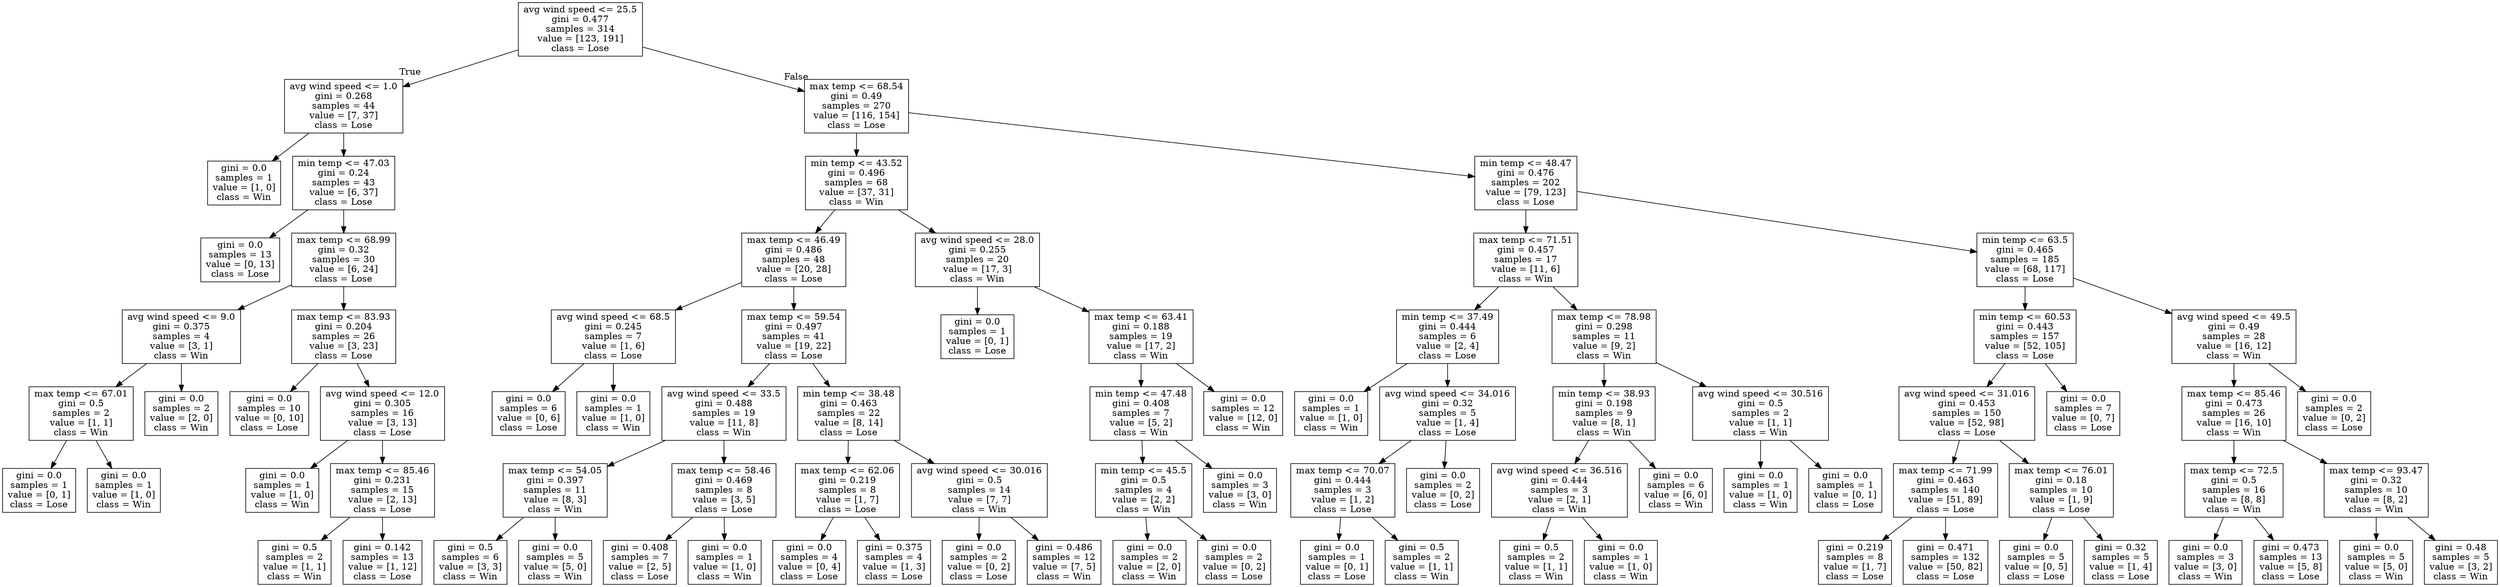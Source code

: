 digraph Tree {
node [shape=box] ;
0 [label="avg wind speed <= 25.5\ngini = 0.477\nsamples = 314\nvalue = [123, 191]\nclass = Lose"] ;
1 [label="avg wind speed <= 1.0\ngini = 0.268\nsamples = 44\nvalue = [7, 37]\nclass = Lose"] ;
0 -> 1 [labeldistance=2.5, labelangle=45, headlabel="True"] ;
2 [label="gini = 0.0\nsamples = 1\nvalue = [1, 0]\nclass = Win"] ;
1 -> 2 ;
3 [label="min temp <= 47.03\ngini = 0.24\nsamples = 43\nvalue = [6, 37]\nclass = Lose"] ;
1 -> 3 ;
4 [label="gini = 0.0\nsamples = 13\nvalue = [0, 13]\nclass = Lose"] ;
3 -> 4 ;
5 [label="max temp <= 68.99\ngini = 0.32\nsamples = 30\nvalue = [6, 24]\nclass = Lose"] ;
3 -> 5 ;
6 [label="avg wind speed <= 9.0\ngini = 0.375\nsamples = 4\nvalue = [3, 1]\nclass = Win"] ;
5 -> 6 ;
7 [label="max temp <= 67.01\ngini = 0.5\nsamples = 2\nvalue = [1, 1]\nclass = Win"] ;
6 -> 7 ;
8 [label="gini = 0.0\nsamples = 1\nvalue = [0, 1]\nclass = Lose"] ;
7 -> 8 ;
9 [label="gini = 0.0\nsamples = 1\nvalue = [1, 0]\nclass = Win"] ;
7 -> 9 ;
10 [label="gini = 0.0\nsamples = 2\nvalue = [2, 0]\nclass = Win"] ;
6 -> 10 ;
11 [label="max temp <= 83.93\ngini = 0.204\nsamples = 26\nvalue = [3, 23]\nclass = Lose"] ;
5 -> 11 ;
12 [label="gini = 0.0\nsamples = 10\nvalue = [0, 10]\nclass = Lose"] ;
11 -> 12 ;
13 [label="avg wind speed <= 12.0\ngini = 0.305\nsamples = 16\nvalue = [3, 13]\nclass = Lose"] ;
11 -> 13 ;
14 [label="gini = 0.0\nsamples = 1\nvalue = [1, 0]\nclass = Win"] ;
13 -> 14 ;
15 [label="max temp <= 85.46\ngini = 0.231\nsamples = 15\nvalue = [2, 13]\nclass = Lose"] ;
13 -> 15 ;
16 [label="gini = 0.5\nsamples = 2\nvalue = [1, 1]\nclass = Win"] ;
15 -> 16 ;
17 [label="gini = 0.142\nsamples = 13\nvalue = [1, 12]\nclass = Lose"] ;
15 -> 17 ;
18 [label="max temp <= 68.54\ngini = 0.49\nsamples = 270\nvalue = [116, 154]\nclass = Lose"] ;
0 -> 18 [labeldistance=2.5, labelangle=-45, headlabel="False"] ;
19 [label="min temp <= 43.52\ngini = 0.496\nsamples = 68\nvalue = [37, 31]\nclass = Win"] ;
18 -> 19 ;
20 [label="max temp <= 46.49\ngini = 0.486\nsamples = 48\nvalue = [20, 28]\nclass = Lose"] ;
19 -> 20 ;
21 [label="avg wind speed <= 68.5\ngini = 0.245\nsamples = 7\nvalue = [1, 6]\nclass = Lose"] ;
20 -> 21 ;
22 [label="gini = 0.0\nsamples = 6\nvalue = [0, 6]\nclass = Lose"] ;
21 -> 22 ;
23 [label="gini = 0.0\nsamples = 1\nvalue = [1, 0]\nclass = Win"] ;
21 -> 23 ;
24 [label="max temp <= 59.54\ngini = 0.497\nsamples = 41\nvalue = [19, 22]\nclass = Lose"] ;
20 -> 24 ;
25 [label="avg wind speed <= 33.5\ngini = 0.488\nsamples = 19\nvalue = [11, 8]\nclass = Win"] ;
24 -> 25 ;
26 [label="max temp <= 54.05\ngini = 0.397\nsamples = 11\nvalue = [8, 3]\nclass = Win"] ;
25 -> 26 ;
27 [label="gini = 0.5\nsamples = 6\nvalue = [3, 3]\nclass = Win"] ;
26 -> 27 ;
28 [label="gini = 0.0\nsamples = 5\nvalue = [5, 0]\nclass = Win"] ;
26 -> 28 ;
29 [label="max temp <= 58.46\ngini = 0.469\nsamples = 8\nvalue = [3, 5]\nclass = Lose"] ;
25 -> 29 ;
30 [label="gini = 0.408\nsamples = 7\nvalue = [2, 5]\nclass = Lose"] ;
29 -> 30 ;
31 [label="gini = 0.0\nsamples = 1\nvalue = [1, 0]\nclass = Win"] ;
29 -> 31 ;
32 [label="min temp <= 38.48\ngini = 0.463\nsamples = 22\nvalue = [8, 14]\nclass = Lose"] ;
24 -> 32 ;
33 [label="max temp <= 62.06\ngini = 0.219\nsamples = 8\nvalue = [1, 7]\nclass = Lose"] ;
32 -> 33 ;
34 [label="gini = 0.0\nsamples = 4\nvalue = [0, 4]\nclass = Lose"] ;
33 -> 34 ;
35 [label="gini = 0.375\nsamples = 4\nvalue = [1, 3]\nclass = Lose"] ;
33 -> 35 ;
36 [label="avg wind speed <= 30.016\ngini = 0.5\nsamples = 14\nvalue = [7, 7]\nclass = Win"] ;
32 -> 36 ;
37 [label="gini = 0.0\nsamples = 2\nvalue = [0, 2]\nclass = Lose"] ;
36 -> 37 ;
38 [label="gini = 0.486\nsamples = 12\nvalue = [7, 5]\nclass = Win"] ;
36 -> 38 ;
39 [label="avg wind speed <= 28.0\ngini = 0.255\nsamples = 20\nvalue = [17, 3]\nclass = Win"] ;
19 -> 39 ;
40 [label="gini = 0.0\nsamples = 1\nvalue = [0, 1]\nclass = Lose"] ;
39 -> 40 ;
41 [label="max temp <= 63.41\ngini = 0.188\nsamples = 19\nvalue = [17, 2]\nclass = Win"] ;
39 -> 41 ;
42 [label="min temp <= 47.48\ngini = 0.408\nsamples = 7\nvalue = [5, 2]\nclass = Win"] ;
41 -> 42 ;
43 [label="min temp <= 45.5\ngini = 0.5\nsamples = 4\nvalue = [2, 2]\nclass = Win"] ;
42 -> 43 ;
44 [label="gini = 0.0\nsamples = 2\nvalue = [2, 0]\nclass = Win"] ;
43 -> 44 ;
45 [label="gini = 0.0\nsamples = 2\nvalue = [0, 2]\nclass = Lose"] ;
43 -> 45 ;
46 [label="gini = 0.0\nsamples = 3\nvalue = [3, 0]\nclass = Win"] ;
42 -> 46 ;
47 [label="gini = 0.0\nsamples = 12\nvalue = [12, 0]\nclass = Win"] ;
41 -> 47 ;
48 [label="min temp <= 48.47\ngini = 0.476\nsamples = 202\nvalue = [79, 123]\nclass = Lose"] ;
18 -> 48 ;
49 [label="max temp <= 71.51\ngini = 0.457\nsamples = 17\nvalue = [11, 6]\nclass = Win"] ;
48 -> 49 ;
50 [label="min temp <= 37.49\ngini = 0.444\nsamples = 6\nvalue = [2, 4]\nclass = Lose"] ;
49 -> 50 ;
51 [label="gini = 0.0\nsamples = 1\nvalue = [1, 0]\nclass = Win"] ;
50 -> 51 ;
52 [label="avg wind speed <= 34.016\ngini = 0.32\nsamples = 5\nvalue = [1, 4]\nclass = Lose"] ;
50 -> 52 ;
53 [label="max temp <= 70.07\ngini = 0.444\nsamples = 3\nvalue = [1, 2]\nclass = Lose"] ;
52 -> 53 ;
54 [label="gini = 0.0\nsamples = 1\nvalue = [0, 1]\nclass = Lose"] ;
53 -> 54 ;
55 [label="gini = 0.5\nsamples = 2\nvalue = [1, 1]\nclass = Win"] ;
53 -> 55 ;
56 [label="gini = 0.0\nsamples = 2\nvalue = [0, 2]\nclass = Lose"] ;
52 -> 56 ;
57 [label="max temp <= 78.98\ngini = 0.298\nsamples = 11\nvalue = [9, 2]\nclass = Win"] ;
49 -> 57 ;
58 [label="min temp <= 38.93\ngini = 0.198\nsamples = 9\nvalue = [8, 1]\nclass = Win"] ;
57 -> 58 ;
59 [label="avg wind speed <= 36.516\ngini = 0.444\nsamples = 3\nvalue = [2, 1]\nclass = Win"] ;
58 -> 59 ;
60 [label="gini = 0.5\nsamples = 2\nvalue = [1, 1]\nclass = Win"] ;
59 -> 60 ;
61 [label="gini = 0.0\nsamples = 1\nvalue = [1, 0]\nclass = Win"] ;
59 -> 61 ;
62 [label="gini = 0.0\nsamples = 6\nvalue = [6, 0]\nclass = Win"] ;
58 -> 62 ;
63 [label="avg wind speed <= 30.516\ngini = 0.5\nsamples = 2\nvalue = [1, 1]\nclass = Win"] ;
57 -> 63 ;
64 [label="gini = 0.0\nsamples = 1\nvalue = [1, 0]\nclass = Win"] ;
63 -> 64 ;
65 [label="gini = 0.0\nsamples = 1\nvalue = [0, 1]\nclass = Lose"] ;
63 -> 65 ;
66 [label="min temp <= 63.5\ngini = 0.465\nsamples = 185\nvalue = [68, 117]\nclass = Lose"] ;
48 -> 66 ;
67 [label="min temp <= 60.53\ngini = 0.443\nsamples = 157\nvalue = [52, 105]\nclass = Lose"] ;
66 -> 67 ;
68 [label="avg wind speed <= 31.016\ngini = 0.453\nsamples = 150\nvalue = [52, 98]\nclass = Lose"] ;
67 -> 68 ;
69 [label="max temp <= 71.99\ngini = 0.463\nsamples = 140\nvalue = [51, 89]\nclass = Lose"] ;
68 -> 69 ;
70 [label="gini = 0.219\nsamples = 8\nvalue = [1, 7]\nclass = Lose"] ;
69 -> 70 ;
71 [label="gini = 0.471\nsamples = 132\nvalue = [50, 82]\nclass = Lose"] ;
69 -> 71 ;
72 [label="max temp <= 76.01\ngini = 0.18\nsamples = 10\nvalue = [1, 9]\nclass = Lose"] ;
68 -> 72 ;
73 [label="gini = 0.0\nsamples = 5\nvalue = [0, 5]\nclass = Lose"] ;
72 -> 73 ;
74 [label="gini = 0.32\nsamples = 5\nvalue = [1, 4]\nclass = Lose"] ;
72 -> 74 ;
75 [label="gini = 0.0\nsamples = 7\nvalue = [0, 7]\nclass = Lose"] ;
67 -> 75 ;
76 [label="avg wind speed <= 49.5\ngini = 0.49\nsamples = 28\nvalue = [16, 12]\nclass = Win"] ;
66 -> 76 ;
77 [label="max temp <= 85.46\ngini = 0.473\nsamples = 26\nvalue = [16, 10]\nclass = Win"] ;
76 -> 77 ;
78 [label="max temp <= 72.5\ngini = 0.5\nsamples = 16\nvalue = [8, 8]\nclass = Win"] ;
77 -> 78 ;
79 [label="gini = 0.0\nsamples = 3\nvalue = [3, 0]\nclass = Win"] ;
78 -> 79 ;
80 [label="gini = 0.473\nsamples = 13\nvalue = [5, 8]\nclass = Lose"] ;
78 -> 80 ;
81 [label="max temp <= 93.47\ngini = 0.32\nsamples = 10\nvalue = [8, 2]\nclass = Win"] ;
77 -> 81 ;
82 [label="gini = 0.0\nsamples = 5\nvalue = [5, 0]\nclass = Win"] ;
81 -> 82 ;
83 [label="gini = 0.48\nsamples = 5\nvalue = [3, 2]\nclass = Win"] ;
81 -> 83 ;
84 [label="gini = 0.0\nsamples = 2\nvalue = [0, 2]\nclass = Lose"] ;
76 -> 84 ;
}